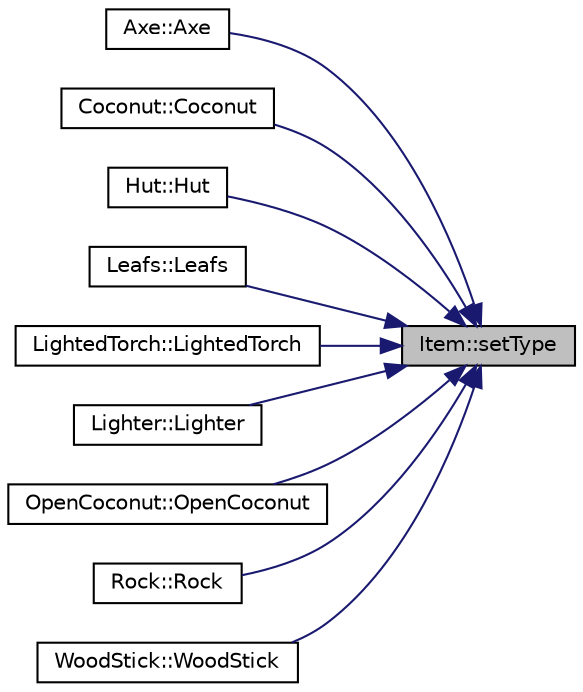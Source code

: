 digraph "Item::setType"
{
 // LATEX_PDF_SIZE
  edge [fontname="Helvetica",fontsize="10",labelfontname="Helvetica",labelfontsize="10"];
  node [fontname="Helvetica",fontsize="10",shape=record];
  rankdir="RL";
  Node1 [label="Item::setType",height=0.2,width=0.4,color="black", fillcolor="grey75", style="filled", fontcolor="black",tooltip=" "];
  Node1 -> Node2 [dir="back",color="midnightblue",fontsize="10",style="solid",fontname="Helvetica"];
  Node2 [label="Axe::Axe",height=0.2,width=0.4,color="black", fillcolor="white", style="filled",URL="$class_axe.html#a8c6bd36009b806601166d5cae3d0691c",tooltip=" "];
  Node1 -> Node3 [dir="back",color="midnightblue",fontsize="10",style="solid",fontname="Helvetica"];
  Node3 [label="Coconut::Coconut",height=0.2,width=0.4,color="black", fillcolor="white", style="filled",URL="$class_coconut.html#a8df96761d2c47681e96917b5039627bf",tooltip=" "];
  Node1 -> Node4 [dir="back",color="midnightblue",fontsize="10",style="solid",fontname="Helvetica"];
  Node4 [label="Hut::Hut",height=0.2,width=0.4,color="black", fillcolor="white", style="filled",URL="$class_hut.html#aec2aa7ebc657e085a9f130222555b363",tooltip=" "];
  Node1 -> Node5 [dir="back",color="midnightblue",fontsize="10",style="solid",fontname="Helvetica"];
  Node5 [label="Leafs::Leafs",height=0.2,width=0.4,color="black", fillcolor="white", style="filled",URL="$class_leafs.html#af77458aa65e84df890f700f153345306",tooltip=" "];
  Node1 -> Node6 [dir="back",color="midnightblue",fontsize="10",style="solid",fontname="Helvetica"];
  Node6 [label="LightedTorch::LightedTorch",height=0.2,width=0.4,color="black", fillcolor="white", style="filled",URL="$class_lighted_torch.html#ac67d89221fd22617fa2e3bdcb00bc356",tooltip=" "];
  Node1 -> Node7 [dir="back",color="midnightblue",fontsize="10",style="solid",fontname="Helvetica"];
  Node7 [label="Lighter::Lighter",height=0.2,width=0.4,color="black", fillcolor="white", style="filled",URL="$class_lighter.html#a4151579a80d09d0f4dff5cd99cf7399c",tooltip=" "];
  Node1 -> Node8 [dir="back",color="midnightblue",fontsize="10",style="solid",fontname="Helvetica"];
  Node8 [label="OpenCoconut::OpenCoconut",height=0.2,width=0.4,color="black", fillcolor="white", style="filled",URL="$class_open_coconut.html#a49abd2483813495ec934ab879f5cc91d",tooltip=" "];
  Node1 -> Node9 [dir="back",color="midnightblue",fontsize="10",style="solid",fontname="Helvetica"];
  Node9 [label="Rock::Rock",height=0.2,width=0.4,color="black", fillcolor="white", style="filled",URL="$class_rock.html#abdd1668e7b616807a2b2b1b7ca156c3f",tooltip=" "];
  Node1 -> Node10 [dir="back",color="midnightblue",fontsize="10",style="solid",fontname="Helvetica"];
  Node10 [label="WoodStick::WoodStick",height=0.2,width=0.4,color="black", fillcolor="white", style="filled",URL="$class_wood_stick.html#ac543c5d88dae054b0ab9fc4add2e63d7",tooltip=" "];
}
